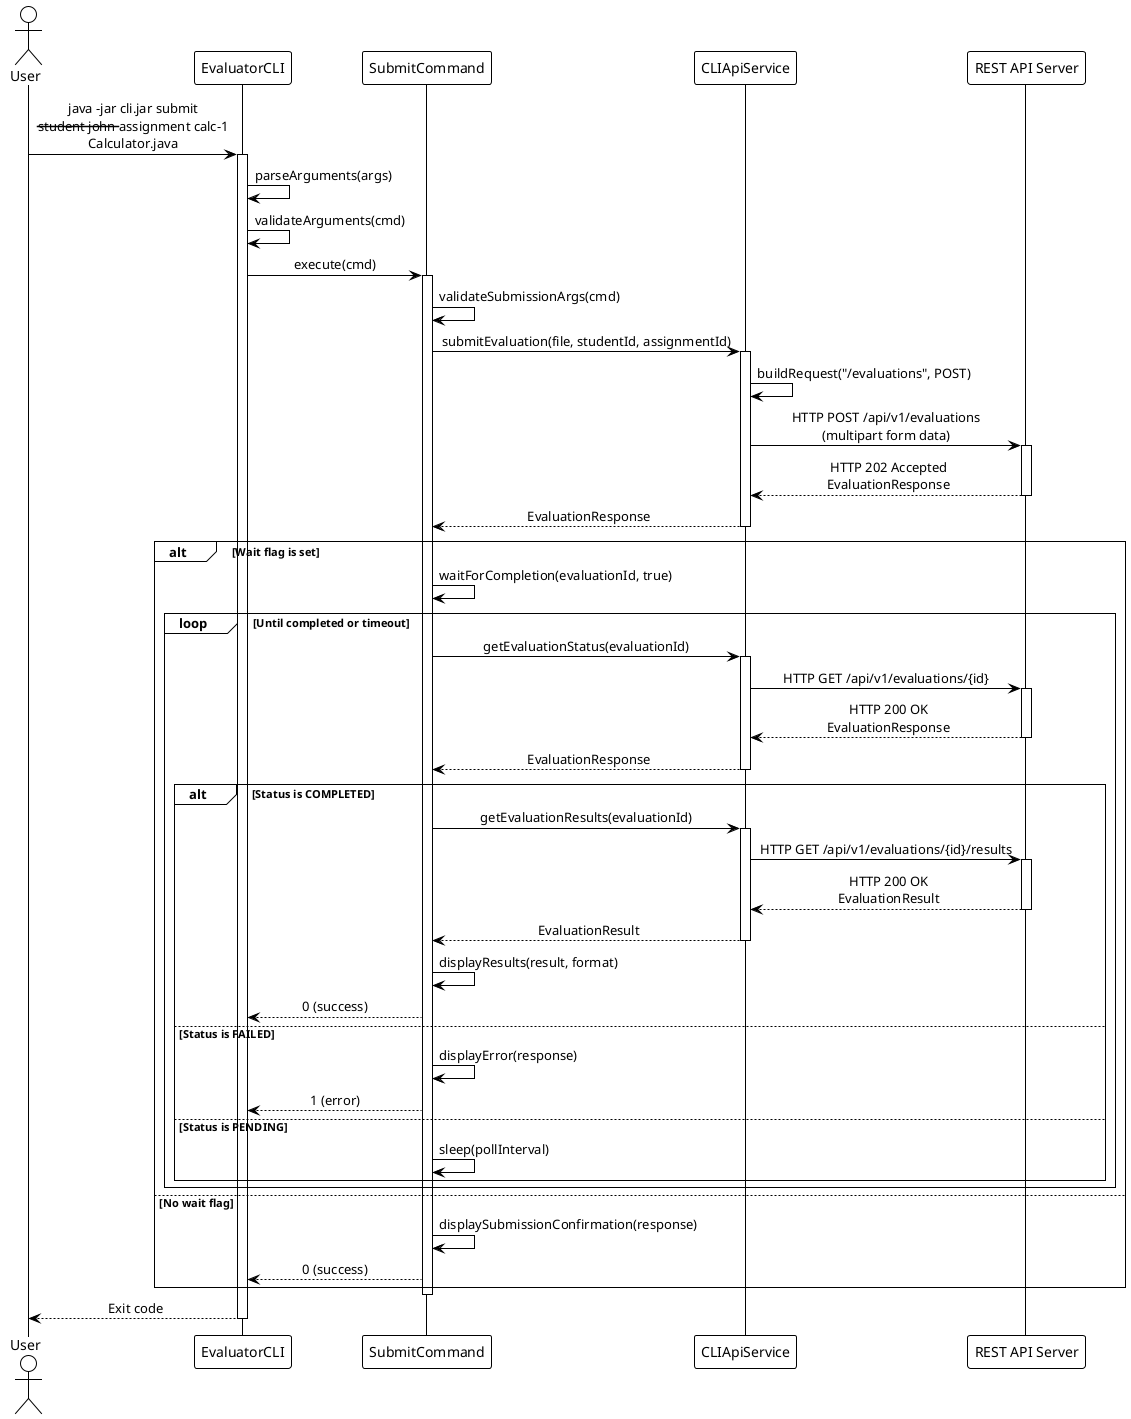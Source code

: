 @startuml CLI Interaction Sequence Diagram
!theme plain
skinparam sequenceMessageAlign center

actor User
participant "EvaluatorCLI" as CLI
participant "SubmitCommand" as SC
participant "CLIApiService" as API
participant "REST API Server" as Server

User -> CLI: java -jar cli.jar submit\n--student john --assignment calc-1\nCalculator.java
activate CLI

CLI -> CLI: parseArguments(args)
CLI -> CLI: validateArguments(cmd)

CLI -> SC: execute(cmd)
activate SC

SC -> SC: validateSubmissionArgs(cmd)

SC -> API: submitEvaluation(file, studentId, assignmentId)
activate API

API -> API: buildRequest("/evaluations", POST)
API -> Server: HTTP POST /api/v1/evaluations\n(multipart form data)
activate Server

Server --> API: HTTP 202 Accepted\nEvaluationResponse
deactivate Server

API --> SC: EvaluationResponse
deactivate API

alt Wait flag is set
    SC -> SC: waitForCompletion(evaluationId, true)
    
    loop Until completed or timeout
        SC -> API: getEvaluationStatus(evaluationId)
        activate API
        
        API -> Server: HTTP GET /api/v1/evaluations/{id}
        activate Server
        Server --> API: HTTP 200 OK\nEvaluationResponse
        deactivate Server
        
        API --> SC: EvaluationResponse
        deactivate API
        
        alt Status is COMPLETED
            SC -> API: getEvaluationResults(evaluationId)
            activate API
            
            API -> Server: HTTP GET /api/v1/evaluations/{id}/results
            activate Server
            Server --> API: HTTP 200 OK\nEvaluationResult
            deactivate Server
            
            API --> SC: EvaluationResult
            deactivate API
            
            SC -> SC: displayResults(result, format)
            SC --> CLI: 0 (success)
            
        else Status is FAILED
            SC -> SC: displayError(response)
            SC --> CLI: 1 (error)
            
        else Status is PENDING
            SC -> SC: sleep(pollInterval)
        end
    end
    
else No wait flag
    SC -> SC: displaySubmissionConfirmation(response)
    SC --> CLI: 0 (success)
end

deactivate SC
CLI --> User: Exit code

deactivate CLI

@enduml